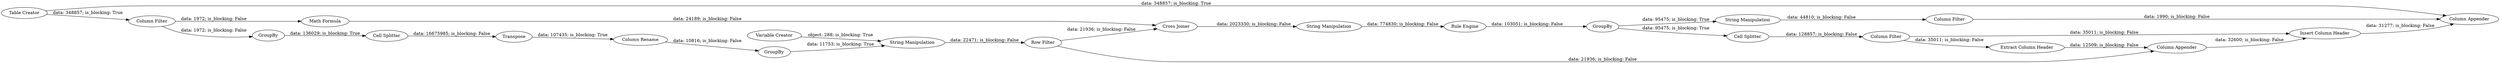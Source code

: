 digraph {
	"-6420641890377559557_4" [label="String Manipulation"]
	"-6420641890377559557_9" [label="Column Filter"]
	"-6420641890377559557_10" [label="Extract Column Header"]
	"-6420641890377559557_11" [label="Column Appender"]
	"-6420641890377559557_7" [label=GroupBy]
	"-6420641890377559557_8" [label="Cell Splitter"]
	"-6420641890377559557_20" [label="Cell Splitter"]
	"-6420641890377559557_2" [label="Math Formula"]
	"-6420641890377559557_15" [label="Column Filter"]
	"-6420641890377559557_16" [label="String Manipulation"]
	"-6420641890377559557_23" [label="Column Rename"]
	"-6420641890377559557_19" [label=GroupBy]
	"-6420641890377559557_21" [label=Transpose]
	"-6420641890377559557_18" [label="Row Filter"]
	"-6420641890377559557_5" [label="Cross Joiner"]
	"-6420641890377559557_1" [label="Table Creator"]
	"-6420641890377559557_13" [label="Column Appender"]
	"-6420641890377559557_3" [label=GroupBy]
	"-6420641890377559557_22" [label="String Manipulation"]
	"-6420641890377559557_14" [label="Variable Creator"]
	"-6420641890377559557_12" [label="Insert Column Header"]
	"-6420641890377559557_6" [label="Rule Engine"]
	"-6420641890377559557_17" [label="Column Filter"]
	"-6420641890377559557_16" -> "-6420641890377559557_17" [label="data: 44810; is_blocking: False"]
	"-6420641890377559557_9" -> "-6420641890377559557_10" [label="data: 35011; is_blocking: False"]
	"-6420641890377559557_9" -> "-6420641890377559557_12" [label="data: 35011; is_blocking: False"]
	"-6420641890377559557_15" -> "-6420641890377559557_2" [label="data: 1972; is_blocking: False"]
	"-6420641890377559557_2" -> "-6420641890377559557_5" [label="data: 24189; is_blocking: False"]
	"-6420641890377559557_21" -> "-6420641890377559557_23" [label="data: 107435; is_blocking: True"]
	"-6420641890377559557_23" -> "-6420641890377559557_3" [label="data: 10816; is_blocking: False"]
	"-6420641890377559557_15" -> "-6420641890377559557_19" [label="data: 1972; is_blocking: False"]
	"-6420641890377559557_4" -> "-6420641890377559557_18" [label="data: 22471; is_blocking: False"]
	"-6420641890377559557_7" -> "-6420641890377559557_16" [label="data: 95475; is_blocking: True"]
	"-6420641890377559557_1" -> "-6420641890377559557_13" [label="data: 348857; is_blocking: True"]
	"-6420641890377559557_12" -> "-6420641890377559557_13" [label="data: 31277; is_blocking: False"]
	"-6420641890377559557_5" -> "-6420641890377559557_22" [label="data: 2023330; is_blocking: False"]
	"-6420641890377559557_20" -> "-6420641890377559557_21" [label="data: 16675985; is_blocking: False"]
	"-6420641890377559557_7" -> "-6420641890377559557_8" [label="data: 95475; is_blocking: True"]
	"-6420641890377559557_6" -> "-6420641890377559557_7" [label="data: 103051; is_blocking: False"]
	"-6420641890377559557_19" -> "-6420641890377559557_20" [label="data: 136029; is_blocking: True"]
	"-6420641890377559557_18" -> "-6420641890377559557_5" [label="data: 21936; is_blocking: False"]
	"-6420641890377559557_1" -> "-6420641890377559557_15" [label="data: 348857; is_blocking: True"]
	"-6420641890377559557_8" -> "-6420641890377559557_9" [label="data: 128857; is_blocking: False"]
	"-6420641890377559557_14" -> "-6420641890377559557_4" [label="object: 288; is_blocking: True"]
	"-6420641890377559557_17" -> "-6420641890377559557_13" [label="data: 1990; is_blocking: False"]
	"-6420641890377559557_11" -> "-6420641890377559557_12" [label="data: 32600; is_blocking: False"]
	"-6420641890377559557_10" -> "-6420641890377559557_11" [label="data: 12509; is_blocking: False"]
	"-6420641890377559557_22" -> "-6420641890377559557_6" [label="data: 774830; is_blocking: False"]
	"-6420641890377559557_18" -> "-6420641890377559557_11" [label="data: 21936; is_blocking: False"]
	"-6420641890377559557_3" -> "-6420641890377559557_4" [label="data: 11753; is_blocking: True"]
	rankdir=LR
}
